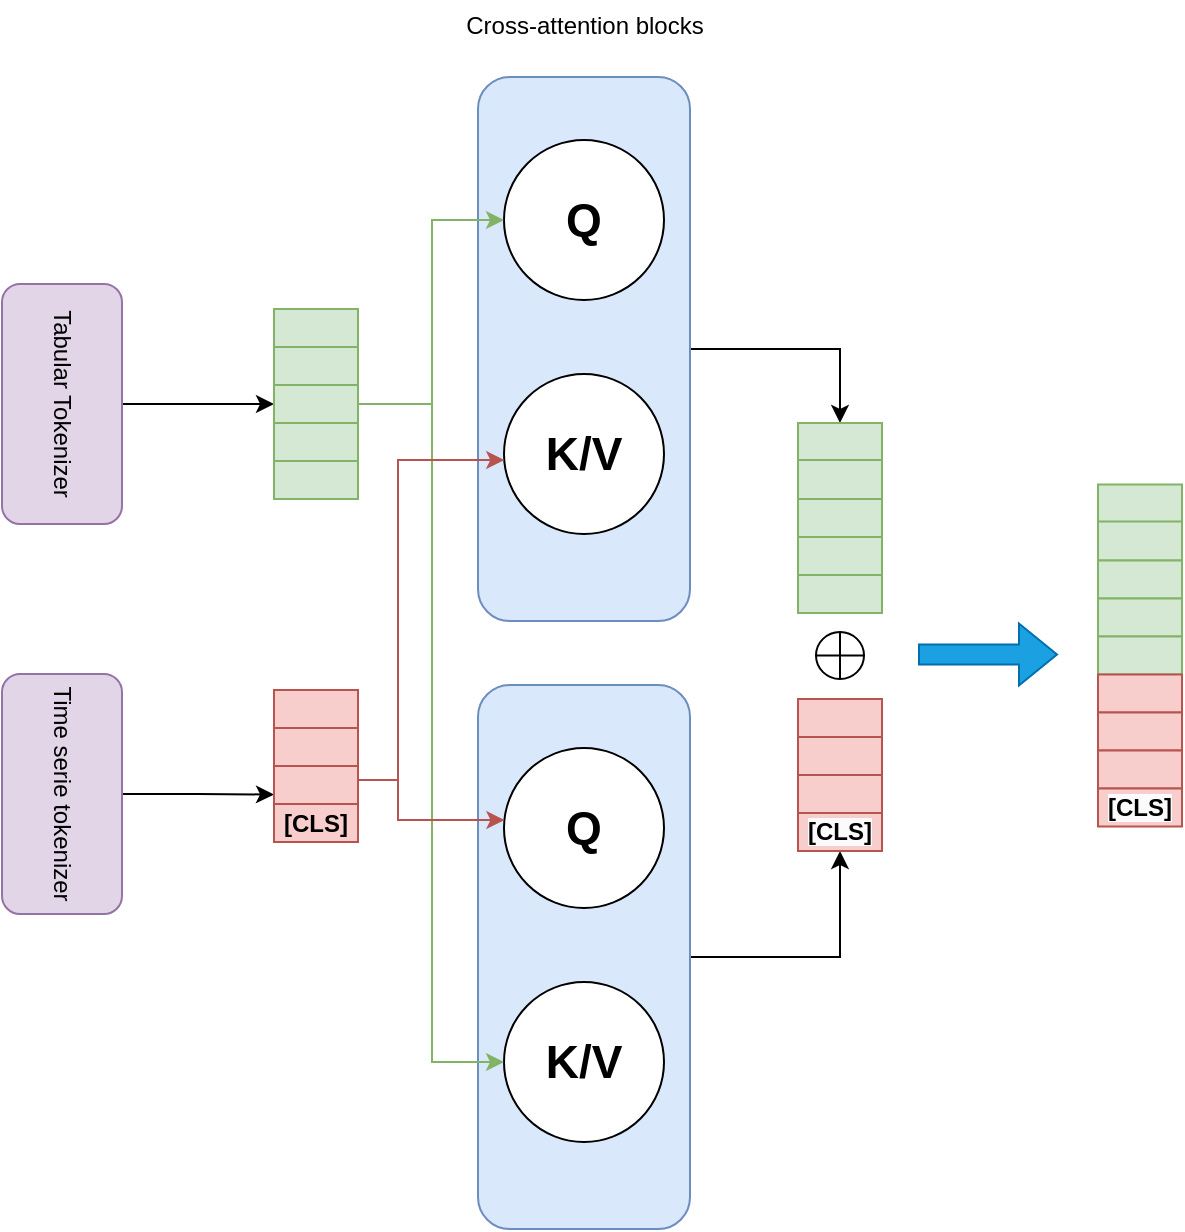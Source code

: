 <mxfile version="24.2.2" type="github">
  <diagram id="C5RBs43oDa-KdzZeNtuy" name="Page-1">
    <mxGraphModel dx="1026" dy="656" grid="1" gridSize="10" guides="1" tooltips="1" connect="1" arrows="1" fold="1" page="1" pageScale="1" pageWidth="827" pageHeight="1169" math="0" shadow="0">
      <root>
        <mxCell id="WIyWlLk6GJQsqaUBKTNV-0" />
        <mxCell id="WIyWlLk6GJQsqaUBKTNV-1" parent="WIyWlLk6GJQsqaUBKTNV-0" />
        <mxCell id="RZyStbtU9jrRcy8je79y-32" style="edgeStyle=orthogonalEdgeStyle;rounded=0;orthogonalLoop=1;jettySize=auto;html=1;entryX=0;entryY=0.5;entryDx=0;entryDy=0;" edge="1" parent="WIyWlLk6GJQsqaUBKTNV-1" source="RZyStbtU9jrRcy8je79y-5" target="RZyStbtU9jrRcy8je79y-9">
          <mxGeometry relative="1" as="geometry" />
        </mxCell>
        <mxCell id="RZyStbtU9jrRcy8je79y-5" value="Tabular Tokenizer" style="rounded=1;whiteSpace=wrap;html=1;rotation=90;fillColor=#e1d5e7;strokeColor=#9673a6;" vertex="1" parent="WIyWlLk6GJQsqaUBKTNV-1">
          <mxGeometry x="122" y="182" width="120" height="60" as="geometry" />
        </mxCell>
        <mxCell id="RZyStbtU9jrRcy8je79y-37" style="edgeStyle=orthogonalEdgeStyle;rounded=0;orthogonalLoop=1;jettySize=auto;html=1;entryX=0;entryY=0.75;entryDx=0;entryDy=0;" edge="1" parent="WIyWlLk6GJQsqaUBKTNV-1" source="RZyStbtU9jrRcy8je79y-6" target="RZyStbtU9jrRcy8je79y-14">
          <mxGeometry relative="1" as="geometry" />
        </mxCell>
        <mxCell id="RZyStbtU9jrRcy8je79y-6" value="Time serie tokenizer" style="rounded=1;whiteSpace=wrap;html=1;rotation=90;fillColor=#e1d5e7;strokeColor=#9673a6;" vertex="1" parent="WIyWlLk6GJQsqaUBKTNV-1">
          <mxGeometry x="122" y="377" width="120" height="60" as="geometry" />
        </mxCell>
        <mxCell id="RZyStbtU9jrRcy8je79y-7" value="" style="rounded=0;whiteSpace=wrap;html=1;fillColor=#d5e8d4;strokeColor=#82b366;" vertex="1" parent="WIyWlLk6GJQsqaUBKTNV-1">
          <mxGeometry x="288" y="164.5" width="42" height="19" as="geometry" />
        </mxCell>
        <mxCell id="RZyStbtU9jrRcy8je79y-8" value="" style="rounded=0;whiteSpace=wrap;html=1;fillColor=#d5e8d4;strokeColor=#82b366;" vertex="1" parent="WIyWlLk6GJQsqaUBKTNV-1">
          <mxGeometry x="288" y="183.5" width="42" height="19" as="geometry" />
        </mxCell>
        <mxCell id="RZyStbtU9jrRcy8je79y-9" value="" style="rounded=0;whiteSpace=wrap;html=1;fillColor=#d5e8d4;strokeColor=#82b366;" vertex="1" parent="WIyWlLk6GJQsqaUBKTNV-1">
          <mxGeometry x="288" y="202.5" width="42" height="19" as="geometry" />
        </mxCell>
        <mxCell id="RZyStbtU9jrRcy8je79y-10" value="" style="rounded=0;whiteSpace=wrap;html=1;fillColor=#d5e8d4;strokeColor=#82b366;" vertex="1" parent="WIyWlLk6GJQsqaUBKTNV-1">
          <mxGeometry x="288" y="221.5" width="42" height="19" as="geometry" />
        </mxCell>
        <mxCell id="RZyStbtU9jrRcy8je79y-11" value="" style="rounded=0;whiteSpace=wrap;html=1;fillColor=#d5e8d4;strokeColor=#82b366;" vertex="1" parent="WIyWlLk6GJQsqaUBKTNV-1">
          <mxGeometry x="288" y="240.5" width="42" height="19" as="geometry" />
        </mxCell>
        <mxCell id="RZyStbtU9jrRcy8je79y-12" value="" style="rounded=0;whiteSpace=wrap;html=1;fillColor=#f8cecc;strokeColor=#b85450;" vertex="1" parent="WIyWlLk6GJQsqaUBKTNV-1">
          <mxGeometry x="288" y="355" width="42" height="19" as="geometry" />
        </mxCell>
        <mxCell id="RZyStbtU9jrRcy8je79y-13" value="" style="rounded=0;whiteSpace=wrap;html=1;fillColor=#f8cecc;strokeColor=#b85450;" vertex="1" parent="WIyWlLk6GJQsqaUBKTNV-1">
          <mxGeometry x="288" y="374" width="42" height="19" as="geometry" />
        </mxCell>
        <mxCell id="RZyStbtU9jrRcy8je79y-14" value="" style="rounded=0;whiteSpace=wrap;html=1;fillColor=#f8cecc;strokeColor=#b85450;" vertex="1" parent="WIyWlLk6GJQsqaUBKTNV-1">
          <mxGeometry x="288" y="393" width="42" height="19" as="geometry" />
        </mxCell>
        <mxCell id="RZyStbtU9jrRcy8je79y-15" value="&lt;b&gt;[CLS]&lt;/b&gt;" style="rounded=0;whiteSpace=wrap;html=1;fillColor=#f8cecc;strokeColor=#b85450;" vertex="1" parent="WIyWlLk6GJQsqaUBKTNV-1">
          <mxGeometry x="288" y="412" width="42" height="19" as="geometry" />
        </mxCell>
        <mxCell id="RZyStbtU9jrRcy8je79y-74" style="edgeStyle=orthogonalEdgeStyle;rounded=0;orthogonalLoop=1;jettySize=auto;html=1;entryX=0.5;entryY=0;entryDx=0;entryDy=0;" edge="1" parent="WIyWlLk6GJQsqaUBKTNV-1" source="RZyStbtU9jrRcy8je79y-16" target="RZyStbtU9jrRcy8je79y-53">
          <mxGeometry relative="1" as="geometry" />
        </mxCell>
        <mxCell id="RZyStbtU9jrRcy8je79y-16" value="" style="rounded=1;whiteSpace=wrap;html=1;rotation=90;fillColor=#dae8fc;strokeColor=#6c8ebf;" vertex="1" parent="WIyWlLk6GJQsqaUBKTNV-1">
          <mxGeometry x="307" y="131.5" width="272" height="106" as="geometry" />
        </mxCell>
        <mxCell id="RZyStbtU9jrRcy8je79y-28" value="&lt;b&gt;&lt;font style=&quot;font-size: 23px;&quot;&gt;Q&lt;/font&gt;&lt;/b&gt;" style="ellipse;whiteSpace=wrap;html=1;aspect=fixed;" vertex="1" parent="WIyWlLk6GJQsqaUBKTNV-1">
          <mxGeometry x="403" y="80" width="80" height="80" as="geometry" />
        </mxCell>
        <mxCell id="RZyStbtU9jrRcy8je79y-29" value="&lt;span style=&quot;font-size: 23px;&quot;&gt;&lt;b&gt;K/V&lt;/b&gt;&lt;/span&gt;" style="ellipse;whiteSpace=wrap;html=1;aspect=fixed;" vertex="1" parent="WIyWlLk6GJQsqaUBKTNV-1">
          <mxGeometry x="403" y="197" width="80" height="80" as="geometry" />
        </mxCell>
        <mxCell id="RZyStbtU9jrRcy8je79y-41" value="Cross-attention blocks" style="text;html=1;align=center;verticalAlign=middle;resizable=0;points=[];autosize=1;strokeColor=none;fillColor=none;" vertex="1" parent="WIyWlLk6GJQsqaUBKTNV-1">
          <mxGeometry x="374.5" y="10" width="137" height="26" as="geometry" />
        </mxCell>
        <mxCell id="RZyStbtU9jrRcy8je79y-75" style="edgeStyle=orthogonalEdgeStyle;rounded=0;orthogonalLoop=1;jettySize=auto;html=1;entryX=0.5;entryY=1;entryDx=0;entryDy=0;" edge="1" parent="WIyWlLk6GJQsqaUBKTNV-1" source="RZyStbtU9jrRcy8je79y-43" target="RZyStbtU9jrRcy8je79y-61">
          <mxGeometry relative="1" as="geometry" />
        </mxCell>
        <mxCell id="RZyStbtU9jrRcy8je79y-43" value="" style="rounded=1;whiteSpace=wrap;html=1;rotation=90;fillColor=#dae8fc;strokeColor=#6c8ebf;" vertex="1" parent="WIyWlLk6GJQsqaUBKTNV-1">
          <mxGeometry x="307" y="435.5" width="272" height="106" as="geometry" />
        </mxCell>
        <mxCell id="RZyStbtU9jrRcy8je79y-44" value="&lt;b&gt;&lt;font style=&quot;font-size: 23px;&quot;&gt;Q&lt;/font&gt;&lt;/b&gt;" style="ellipse;whiteSpace=wrap;html=1;aspect=fixed;" vertex="1" parent="WIyWlLk6GJQsqaUBKTNV-1">
          <mxGeometry x="403" y="384" width="80" height="80" as="geometry" />
        </mxCell>
        <mxCell id="RZyStbtU9jrRcy8je79y-45" value="&lt;span style=&quot;font-size: 23px;&quot;&gt;&lt;b&gt;K/V&lt;/b&gt;&lt;/span&gt;" style="ellipse;whiteSpace=wrap;html=1;aspect=fixed;" vertex="1" parent="WIyWlLk6GJQsqaUBKTNV-1">
          <mxGeometry x="403" y="501" width="80" height="80" as="geometry" />
        </mxCell>
        <mxCell id="RZyStbtU9jrRcy8je79y-46" style="edgeStyle=orthogonalEdgeStyle;rounded=0;orthogonalLoop=1;jettySize=auto;html=1;fillColor=#d5e8d4;strokeColor=#82b366;" edge="1" parent="WIyWlLk6GJQsqaUBKTNV-1" source="RZyStbtU9jrRcy8je79y-9" target="RZyStbtU9jrRcy8je79y-28">
          <mxGeometry relative="1" as="geometry">
            <Array as="points">
              <mxPoint x="367" y="212" />
              <mxPoint x="367" y="120" />
            </Array>
          </mxGeometry>
        </mxCell>
        <mxCell id="RZyStbtU9jrRcy8je79y-47" style="edgeStyle=orthogonalEdgeStyle;rounded=0;orthogonalLoop=1;jettySize=auto;html=1;fillColor=#d5e8d4;strokeColor=#82b366;" edge="1" parent="WIyWlLk6GJQsqaUBKTNV-1" source="RZyStbtU9jrRcy8je79y-9" target="RZyStbtU9jrRcy8je79y-45">
          <mxGeometry relative="1" as="geometry">
            <Array as="points">
              <mxPoint x="367" y="212" />
              <mxPoint x="367" y="541" />
            </Array>
          </mxGeometry>
        </mxCell>
        <mxCell id="RZyStbtU9jrRcy8je79y-50" style="edgeStyle=orthogonalEdgeStyle;rounded=0;orthogonalLoop=1;jettySize=auto;html=1;fillColor=#f8cecc;strokeColor=#b85450;" edge="1" parent="WIyWlLk6GJQsqaUBKTNV-1" source="RZyStbtU9jrRcy8je79y-14" target="RZyStbtU9jrRcy8je79y-29">
          <mxGeometry relative="1" as="geometry">
            <mxPoint x="351" y="246" as="targetPoint" />
            <Array as="points">
              <mxPoint x="350" y="400" />
              <mxPoint x="350" y="240" />
            </Array>
          </mxGeometry>
        </mxCell>
        <mxCell id="RZyStbtU9jrRcy8je79y-51" style="edgeStyle=orthogonalEdgeStyle;rounded=0;orthogonalLoop=1;jettySize=auto;html=1;fillColor=#f8cecc;strokeColor=#b85450;" edge="1" parent="WIyWlLk6GJQsqaUBKTNV-1" source="RZyStbtU9jrRcy8je79y-14" target="RZyStbtU9jrRcy8je79y-44">
          <mxGeometry relative="1" as="geometry">
            <Array as="points">
              <mxPoint x="350" y="400" />
              <mxPoint x="350" y="420" />
            </Array>
          </mxGeometry>
        </mxCell>
        <mxCell id="RZyStbtU9jrRcy8je79y-53" value="" style="rounded=0;whiteSpace=wrap;html=1;fillColor=#d5e8d4;strokeColor=#82b366;" vertex="1" parent="WIyWlLk6GJQsqaUBKTNV-1">
          <mxGeometry x="550" y="221.5" width="42" height="19" as="geometry" />
        </mxCell>
        <mxCell id="RZyStbtU9jrRcy8je79y-54" value="" style="rounded=0;whiteSpace=wrap;html=1;fillColor=#d5e8d4;strokeColor=#82b366;" vertex="1" parent="WIyWlLk6GJQsqaUBKTNV-1">
          <mxGeometry x="550" y="240" width="42" height="19.5" as="geometry" />
        </mxCell>
        <mxCell id="RZyStbtU9jrRcy8je79y-55" value="" style="rounded=0;whiteSpace=wrap;html=1;fillColor=#d5e8d4;strokeColor=#82b366;" vertex="1" parent="WIyWlLk6GJQsqaUBKTNV-1">
          <mxGeometry x="550" y="259.5" width="42" height="19" as="geometry" />
        </mxCell>
        <mxCell id="RZyStbtU9jrRcy8je79y-56" value="" style="rounded=0;whiteSpace=wrap;html=1;fillColor=#d5e8d4;strokeColor=#82b366;" vertex="1" parent="WIyWlLk6GJQsqaUBKTNV-1">
          <mxGeometry x="550" y="278.5" width="42" height="19" as="geometry" />
        </mxCell>
        <mxCell id="RZyStbtU9jrRcy8je79y-57" value="" style="rounded=0;whiteSpace=wrap;html=1;fillColor=#d5e8d4;strokeColor=#82b366;" vertex="1" parent="WIyWlLk6GJQsqaUBKTNV-1">
          <mxGeometry x="550" y="297.5" width="42" height="19" as="geometry" />
        </mxCell>
        <mxCell id="RZyStbtU9jrRcy8je79y-58" value="" style="rounded=0;whiteSpace=wrap;html=1;fillColor=#f8cecc;strokeColor=#b85450;" vertex="1" parent="WIyWlLk6GJQsqaUBKTNV-1">
          <mxGeometry x="550" y="359.5" width="42" height="19" as="geometry" />
        </mxCell>
        <mxCell id="RZyStbtU9jrRcy8je79y-59" value="" style="rounded=0;whiteSpace=wrap;html=1;fillColor=#f8cecc;strokeColor=#b85450;" vertex="1" parent="WIyWlLk6GJQsqaUBKTNV-1">
          <mxGeometry x="550" y="378.5" width="42" height="19" as="geometry" />
        </mxCell>
        <mxCell id="RZyStbtU9jrRcy8je79y-60" value="" style="rounded=0;whiteSpace=wrap;html=1;fillColor=#f8cecc;strokeColor=#b85450;" vertex="1" parent="WIyWlLk6GJQsqaUBKTNV-1">
          <mxGeometry x="550" y="397.5" width="42" height="19" as="geometry" />
        </mxCell>
        <mxCell id="RZyStbtU9jrRcy8je79y-61" value="&lt;b style=&quot;forced-color-adjust: none; color: rgb(0, 0, 0); font-family: Helvetica; font-size: 12px; font-style: normal; font-variant-ligatures: normal; font-variant-caps: normal; letter-spacing: normal; orphans: 2; text-align: center; text-indent: 0px; text-transform: none; widows: 2; word-spacing: 0px; -webkit-text-stroke-width: 0px; white-space: normal; background-color: rgb(251, 251, 251); text-decoration-thickness: initial; text-decoration-style: initial; text-decoration-color: initial;&quot;&gt;[CLS]&lt;/b&gt;" style="rounded=0;whiteSpace=wrap;html=1;fillColor=#f8cecc;strokeColor=#b85450;" vertex="1" parent="WIyWlLk6GJQsqaUBKTNV-1">
          <mxGeometry x="550" y="416.5" width="42" height="19" as="geometry" />
        </mxCell>
        <mxCell id="RZyStbtU9jrRcy8je79y-63" value="" style="shape=orEllipse;perimeter=ellipsePerimeter;whiteSpace=wrap;html=1;backgroundOutline=1;" vertex="1" parent="WIyWlLk6GJQsqaUBKTNV-1">
          <mxGeometry x="559" y="326" width="24" height="23.5" as="geometry" />
        </mxCell>
        <mxCell id="RZyStbtU9jrRcy8je79y-64" value="" style="shape=flexArrow;endArrow=classic;html=1;rounded=0;fillColor=#1ba1e2;strokeColor=#006EAF;" edge="1" parent="WIyWlLk6GJQsqaUBKTNV-1">
          <mxGeometry width="50" height="50" relative="1" as="geometry">
            <mxPoint x="610" y="337.25" as="sourcePoint" />
            <mxPoint x="680" y="337.25" as="targetPoint" />
          </mxGeometry>
        </mxCell>
        <mxCell id="RZyStbtU9jrRcy8je79y-65" value="" style="rounded=0;whiteSpace=wrap;html=1;fillColor=#d5e8d4;strokeColor=#82b366;" vertex="1" parent="WIyWlLk6GJQsqaUBKTNV-1">
          <mxGeometry x="700" y="252.25" width="42" height="19" as="geometry" />
        </mxCell>
        <mxCell id="RZyStbtU9jrRcy8je79y-66" value="" style="rounded=0;whiteSpace=wrap;html=1;fillColor=#d5e8d4;strokeColor=#82b366;" vertex="1" parent="WIyWlLk6GJQsqaUBKTNV-1">
          <mxGeometry x="700" y="270.75" width="42" height="19.5" as="geometry" />
        </mxCell>
        <mxCell id="RZyStbtU9jrRcy8je79y-67" value="" style="rounded=0;whiteSpace=wrap;html=1;fillColor=#d5e8d4;strokeColor=#82b366;" vertex="1" parent="WIyWlLk6GJQsqaUBKTNV-1">
          <mxGeometry x="700" y="290.25" width="42" height="19" as="geometry" />
        </mxCell>
        <mxCell id="RZyStbtU9jrRcy8je79y-68" value="" style="rounded=0;whiteSpace=wrap;html=1;fillColor=#d5e8d4;strokeColor=#82b366;" vertex="1" parent="WIyWlLk6GJQsqaUBKTNV-1">
          <mxGeometry x="700" y="309.25" width="42" height="19" as="geometry" />
        </mxCell>
        <mxCell id="RZyStbtU9jrRcy8je79y-69" value="" style="rounded=0;whiteSpace=wrap;html=1;fillColor=#d5e8d4;strokeColor=#82b366;" vertex="1" parent="WIyWlLk6GJQsqaUBKTNV-1">
          <mxGeometry x="700" y="328.25" width="42" height="19" as="geometry" />
        </mxCell>
        <mxCell id="RZyStbtU9jrRcy8je79y-70" value="" style="rounded=0;whiteSpace=wrap;html=1;fillColor=#f8cecc;strokeColor=#b85450;" vertex="1" parent="WIyWlLk6GJQsqaUBKTNV-1">
          <mxGeometry x="700" y="347.25" width="42" height="19" as="geometry" />
        </mxCell>
        <mxCell id="RZyStbtU9jrRcy8je79y-71" value="" style="rounded=0;whiteSpace=wrap;html=1;fillColor=#f8cecc;strokeColor=#b85450;" vertex="1" parent="WIyWlLk6GJQsqaUBKTNV-1">
          <mxGeometry x="700" y="366.25" width="42" height="19" as="geometry" />
        </mxCell>
        <mxCell id="RZyStbtU9jrRcy8je79y-72" value="" style="rounded=0;whiteSpace=wrap;html=1;fillColor=#f8cecc;strokeColor=#b85450;" vertex="1" parent="WIyWlLk6GJQsqaUBKTNV-1">
          <mxGeometry x="700" y="385.25" width="42" height="19" as="geometry" />
        </mxCell>
        <mxCell id="RZyStbtU9jrRcy8je79y-73" value="&lt;b style=&quot;forced-color-adjust: none; color: rgb(0, 0, 0); font-family: Helvetica; font-size: 12px; font-style: normal; font-variant-ligatures: normal; font-variant-caps: normal; letter-spacing: normal; orphans: 2; text-align: center; text-indent: 0px; text-transform: none; widows: 2; word-spacing: 0px; -webkit-text-stroke-width: 0px; white-space: normal; background-color: rgb(251, 251, 251); text-decoration-thickness: initial; text-decoration-style: initial; text-decoration-color: initial;&quot;&gt;[CLS]&lt;/b&gt;" style="rounded=0;whiteSpace=wrap;html=1;fillColor=#f8cecc;strokeColor=#b85450;" vertex="1" parent="WIyWlLk6GJQsqaUBKTNV-1">
          <mxGeometry x="700" y="404.25" width="42" height="19" as="geometry" />
        </mxCell>
      </root>
    </mxGraphModel>
  </diagram>
</mxfile>
